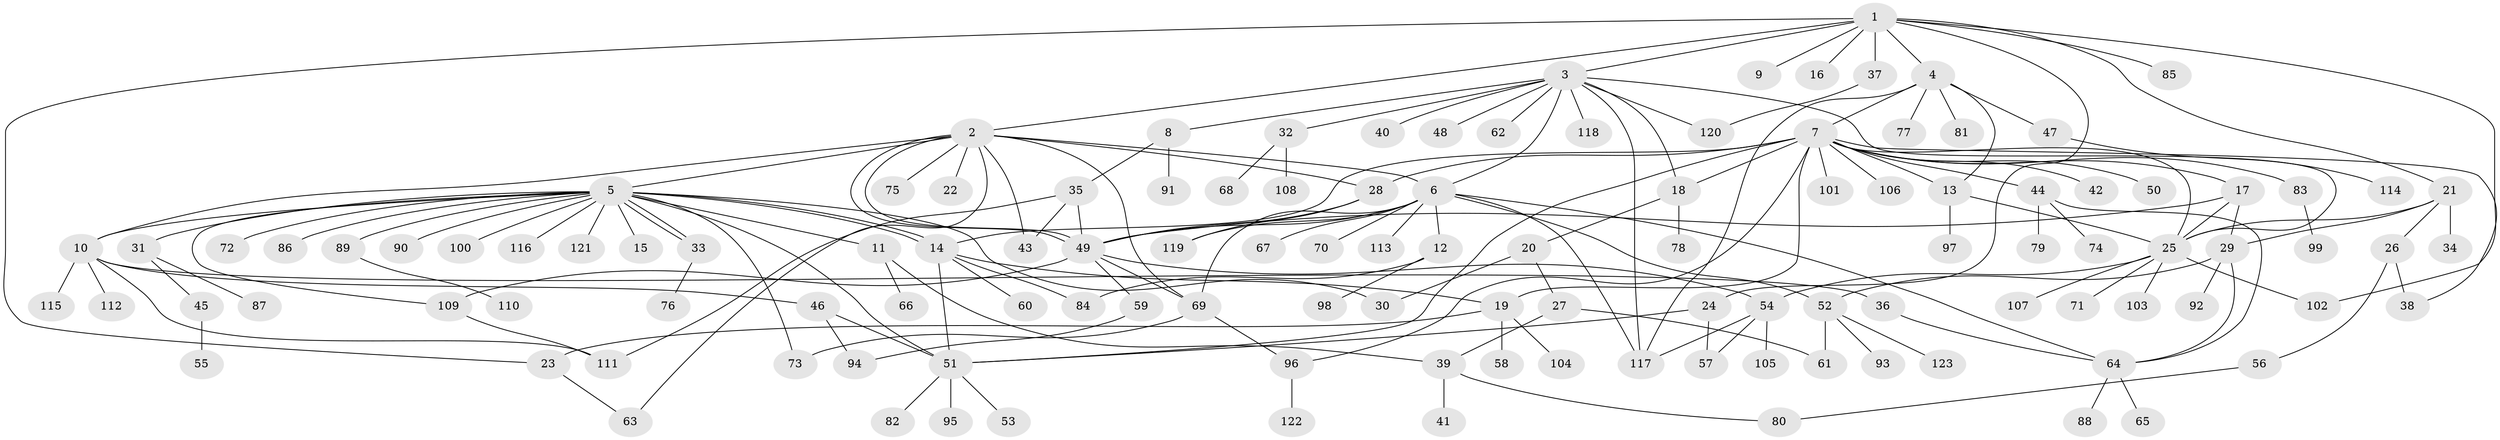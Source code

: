 // Generated by graph-tools (version 1.1) at 2025/47/03/09/25 04:47:34]
// undirected, 123 vertices, 174 edges
graph export_dot {
graph [start="1"]
  node [color=gray90,style=filled];
  1;
  2;
  3;
  4;
  5;
  6;
  7;
  8;
  9;
  10;
  11;
  12;
  13;
  14;
  15;
  16;
  17;
  18;
  19;
  20;
  21;
  22;
  23;
  24;
  25;
  26;
  27;
  28;
  29;
  30;
  31;
  32;
  33;
  34;
  35;
  36;
  37;
  38;
  39;
  40;
  41;
  42;
  43;
  44;
  45;
  46;
  47;
  48;
  49;
  50;
  51;
  52;
  53;
  54;
  55;
  56;
  57;
  58;
  59;
  60;
  61;
  62;
  63;
  64;
  65;
  66;
  67;
  68;
  69;
  70;
  71;
  72;
  73;
  74;
  75;
  76;
  77;
  78;
  79;
  80;
  81;
  82;
  83;
  84;
  85;
  86;
  87;
  88;
  89;
  90;
  91;
  92;
  93;
  94;
  95;
  96;
  97;
  98;
  99;
  100;
  101;
  102;
  103;
  104;
  105;
  106;
  107;
  108;
  109;
  110;
  111;
  112;
  113;
  114;
  115;
  116;
  117;
  118;
  119;
  120;
  121;
  122;
  123;
  1 -- 2;
  1 -- 3;
  1 -- 4;
  1 -- 9;
  1 -- 16;
  1 -- 21;
  1 -- 23;
  1 -- 24;
  1 -- 37;
  1 -- 85;
  1 -- 102;
  2 -- 5;
  2 -- 6;
  2 -- 10;
  2 -- 22;
  2 -- 28;
  2 -- 43;
  2 -- 49;
  2 -- 49;
  2 -- 63;
  2 -- 69;
  2 -- 75;
  3 -- 6;
  3 -- 8;
  3 -- 18;
  3 -- 25;
  3 -- 32;
  3 -- 40;
  3 -- 48;
  3 -- 62;
  3 -- 117;
  3 -- 118;
  3 -- 120;
  4 -- 7;
  4 -- 13;
  4 -- 47;
  4 -- 77;
  4 -- 81;
  4 -- 117;
  5 -- 10;
  5 -- 11;
  5 -- 14;
  5 -- 14;
  5 -- 15;
  5 -- 30;
  5 -- 31;
  5 -- 33;
  5 -- 33;
  5 -- 51;
  5 -- 72;
  5 -- 73;
  5 -- 86;
  5 -- 89;
  5 -- 90;
  5 -- 100;
  5 -- 109;
  5 -- 116;
  5 -- 121;
  6 -- 12;
  6 -- 49;
  6 -- 52;
  6 -- 64;
  6 -- 67;
  6 -- 69;
  6 -- 70;
  6 -- 113;
  6 -- 117;
  6 -- 119;
  7 -- 13;
  7 -- 14;
  7 -- 17;
  7 -- 18;
  7 -- 19;
  7 -- 25;
  7 -- 28;
  7 -- 38;
  7 -- 42;
  7 -- 44;
  7 -- 50;
  7 -- 51;
  7 -- 83;
  7 -- 96;
  7 -- 101;
  7 -- 106;
  8 -- 35;
  8 -- 91;
  10 -- 36;
  10 -- 46;
  10 -- 111;
  10 -- 112;
  10 -- 115;
  11 -- 39;
  11 -- 66;
  12 -- 84;
  12 -- 98;
  13 -- 25;
  13 -- 97;
  14 -- 19;
  14 -- 51;
  14 -- 60;
  14 -- 84;
  17 -- 25;
  17 -- 29;
  17 -- 49;
  18 -- 20;
  18 -- 78;
  19 -- 23;
  19 -- 58;
  19 -- 104;
  20 -- 27;
  20 -- 30;
  21 -- 25;
  21 -- 26;
  21 -- 29;
  21 -- 34;
  23 -- 63;
  24 -- 51;
  24 -- 57;
  25 -- 54;
  25 -- 71;
  25 -- 102;
  25 -- 103;
  25 -- 107;
  26 -- 38;
  26 -- 56;
  27 -- 39;
  27 -- 61;
  28 -- 49;
  28 -- 119;
  29 -- 52;
  29 -- 64;
  29 -- 92;
  31 -- 45;
  31 -- 87;
  32 -- 68;
  32 -- 108;
  33 -- 76;
  35 -- 43;
  35 -- 49;
  35 -- 111;
  36 -- 64;
  37 -- 120;
  39 -- 41;
  39 -- 80;
  44 -- 64;
  44 -- 74;
  44 -- 79;
  45 -- 55;
  46 -- 51;
  46 -- 94;
  47 -- 114;
  49 -- 54;
  49 -- 59;
  49 -- 69;
  49 -- 109;
  51 -- 53;
  51 -- 82;
  51 -- 95;
  52 -- 61;
  52 -- 93;
  52 -- 123;
  54 -- 57;
  54 -- 105;
  54 -- 117;
  56 -- 80;
  59 -- 94;
  64 -- 65;
  64 -- 88;
  69 -- 73;
  69 -- 96;
  83 -- 99;
  89 -- 110;
  96 -- 122;
  109 -- 111;
}
